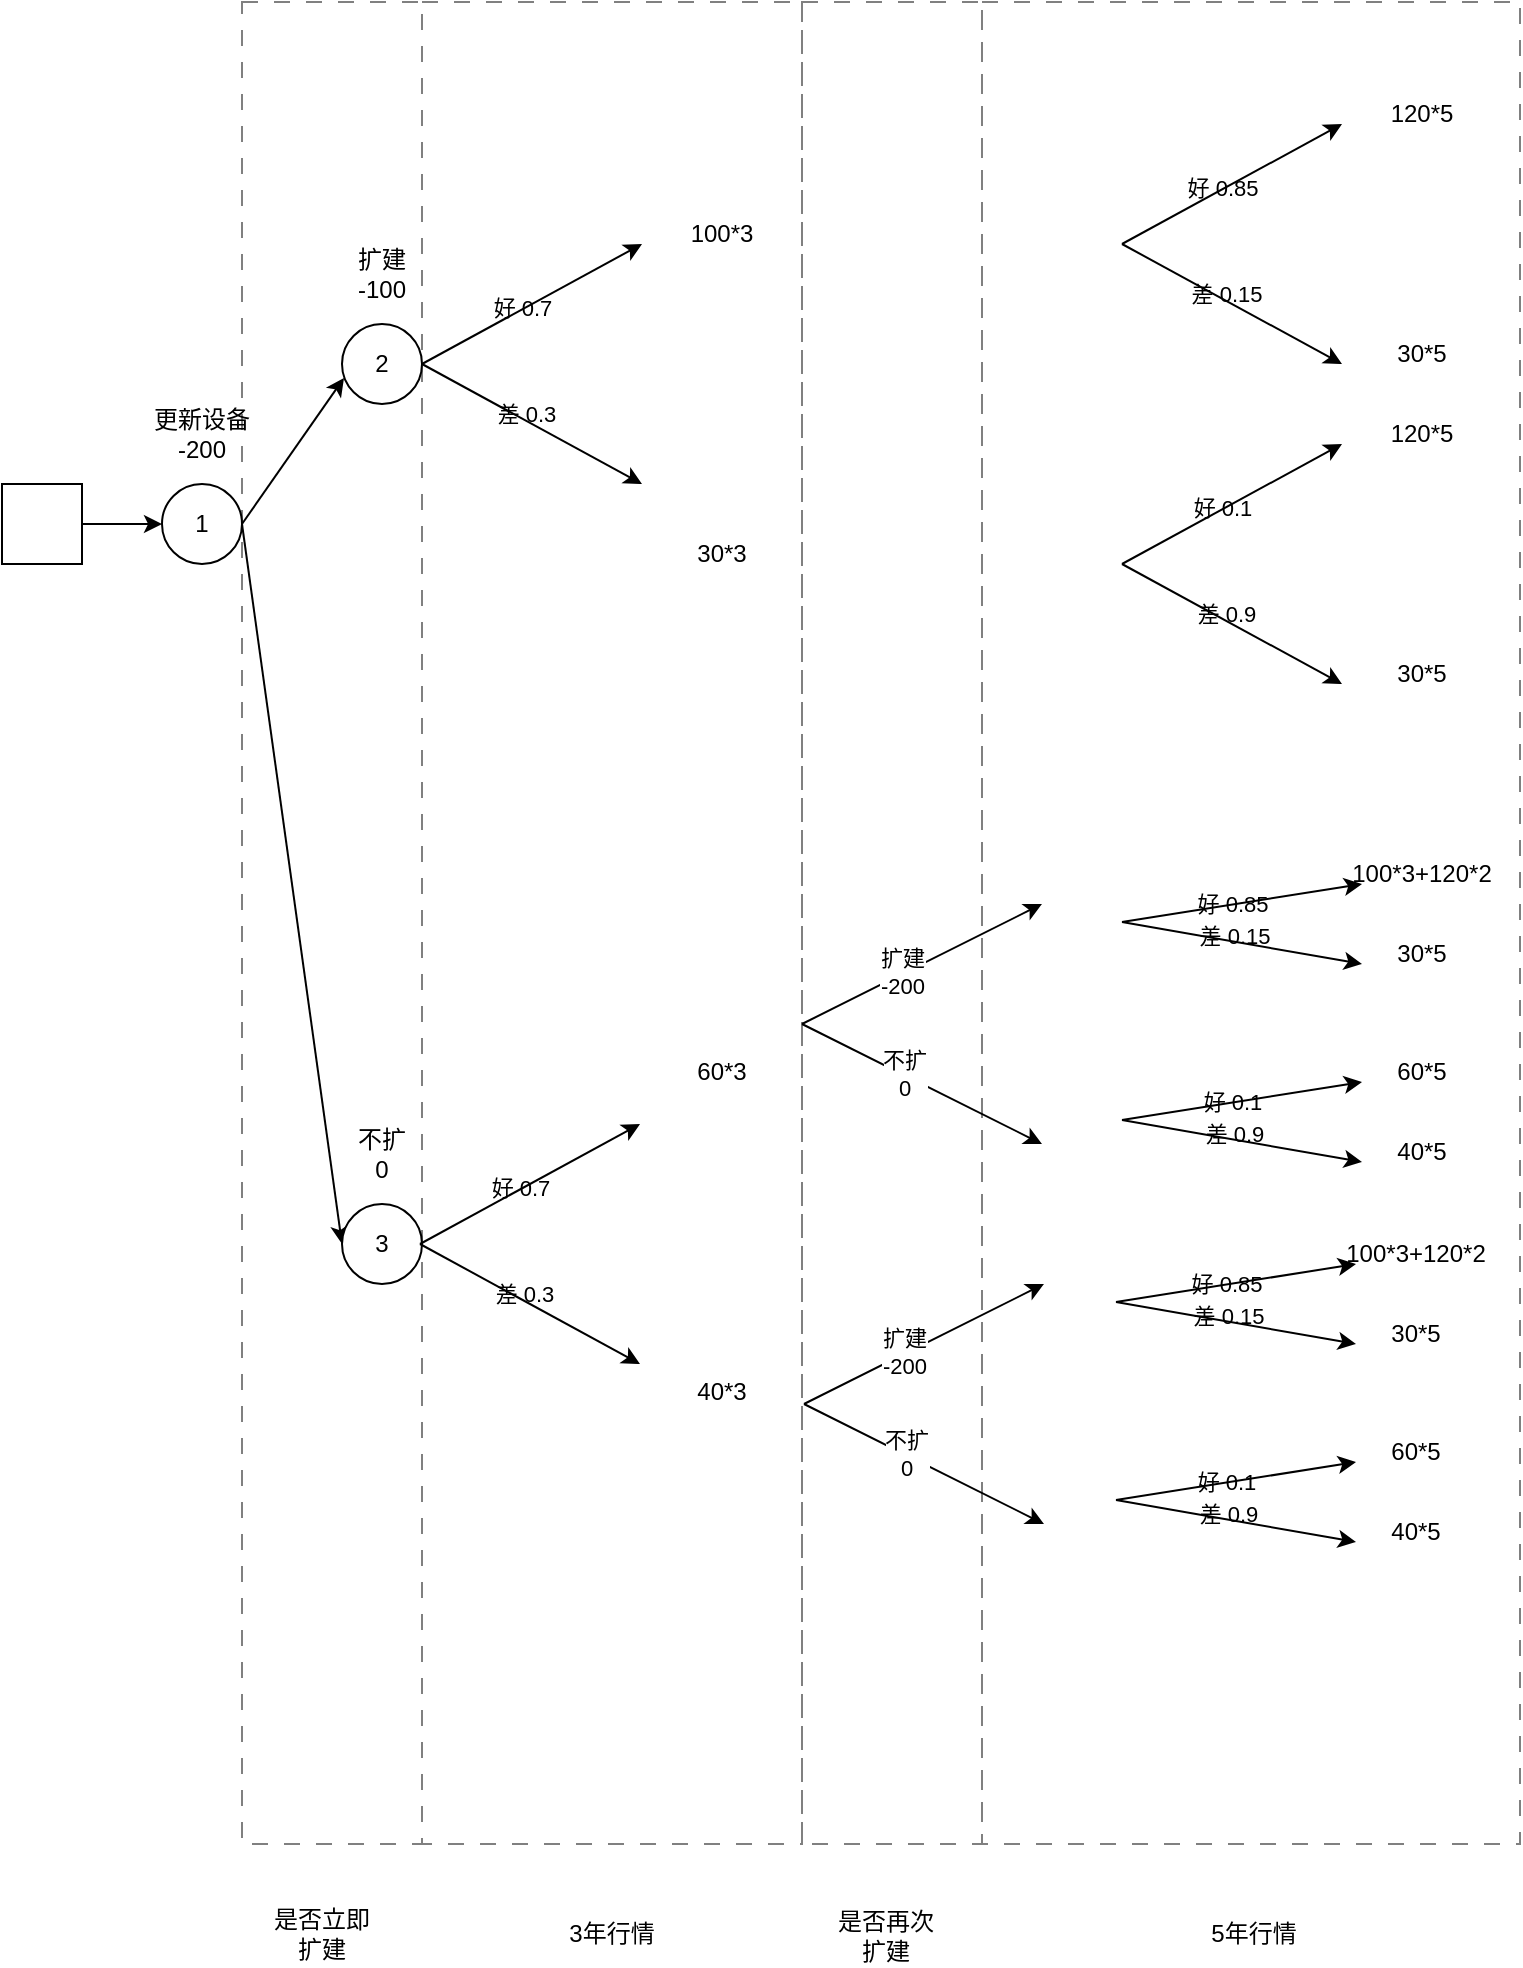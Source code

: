 <mxfile version="22.1.0" type="github">
  <diagram name="第 1 页" id="yJQVINWv8Zk17fUq3llq">
    <mxGraphModel dx="3020" dy="2889" grid="1" gridSize="10" guides="1" tooltips="1" connect="1" arrows="1" fold="1" page="1" pageScale="1" pageWidth="827" pageHeight="1169" math="0" shadow="0">
      <root>
        <mxCell id="0" />
        <mxCell id="1" parent="0" />
        <mxCell id="hX1Yc7hWCkJh4GDTsUoK-111" value="" style="rounded=0;whiteSpace=wrap;html=1;labelBackgroundColor=none;fillColor=none;dashed=1;dashPattern=8 8;strokeColor=#808080;" vertex="1" parent="1">
          <mxGeometry x="530" y="-1" width="269" height="921" as="geometry" />
        </mxCell>
        <mxCell id="hX1Yc7hWCkJh4GDTsUoK-112" value="" style="rounded=0;whiteSpace=wrap;html=1;labelBackgroundColor=none;fillColor=none;dashed=1;dashPattern=8 8;strokeColor=#808080;" vertex="1" parent="1">
          <mxGeometry x="440" y="-1" width="90" height="921" as="geometry" />
        </mxCell>
        <mxCell id="hX1Yc7hWCkJh4GDTsUoK-105" value="" style="rounded=0;whiteSpace=wrap;html=1;labelBackgroundColor=none;fillColor=none;dashed=1;dashPattern=8 8;strokeColor=#808080;" vertex="1" parent="1">
          <mxGeometry x="250" y="-1" width="190" height="921" as="geometry" />
        </mxCell>
        <mxCell id="hX1Yc7hWCkJh4GDTsUoK-35" value="" style="rounded=0;whiteSpace=wrap;html=1;labelBackgroundColor=none;fillColor=none;dashed=1;dashPattern=8 8;strokeColor=#808080;" vertex="1" parent="1">
          <mxGeometry x="160" y="-1" width="90" height="921" as="geometry" />
        </mxCell>
        <mxCell id="hX1Yc7hWCkJh4GDTsUoK-1" value="" style="rounded=0;whiteSpace=wrap;html=1;labelBackgroundColor=none;" vertex="1" parent="1">
          <mxGeometry x="40" y="240" width="40" height="40" as="geometry" />
        </mxCell>
        <mxCell id="hX1Yc7hWCkJh4GDTsUoK-2" value="" style="endArrow=classic;html=1;rounded=0;labelBackgroundColor=none;fontColor=default;" edge="1" parent="1">
          <mxGeometry width="50" height="50" relative="1" as="geometry">
            <mxPoint x="80" y="260" as="sourcePoint" />
            <mxPoint x="120" y="260" as="targetPoint" />
          </mxGeometry>
        </mxCell>
        <mxCell id="hX1Yc7hWCkJh4GDTsUoK-6" value="" style="group;labelBackgroundColor=none;" vertex="1" connectable="0" parent="1">
          <mxGeometry x="110" y="200" width="60" height="80" as="geometry" />
        </mxCell>
        <mxCell id="hX1Yc7hWCkJh4GDTsUoK-3" value="1" style="ellipse;whiteSpace=wrap;html=1;aspect=fixed;labelBackgroundColor=none;" vertex="1" parent="hX1Yc7hWCkJh4GDTsUoK-6">
          <mxGeometry x="10" y="40" width="40" height="40" as="geometry" />
        </mxCell>
        <mxCell id="hX1Yc7hWCkJh4GDTsUoK-5" value="更新设备&lt;br&gt;-200" style="text;html=1;strokeColor=none;fillColor=none;align=center;verticalAlign=middle;whiteSpace=wrap;rounded=0;labelBackgroundColor=none;" vertex="1" parent="hX1Yc7hWCkJh4GDTsUoK-6">
          <mxGeometry width="60" height="30" as="geometry" />
        </mxCell>
        <mxCell id="hX1Yc7hWCkJh4GDTsUoK-18" value="" style="endArrow=classic;html=1;rounded=0;labelBackgroundColor=none;fontColor=default;entryX=0;entryY=0.5;entryDx=0;entryDy=0;" edge="1" parent="hX1Yc7hWCkJh4GDTsUoK-6" target="hX1Yc7hWCkJh4GDTsUoK-11">
          <mxGeometry width="50" height="50" relative="1" as="geometry">
            <mxPoint x="50" y="60" as="sourcePoint" />
            <mxPoint x="100" y="130" as="targetPoint" />
          </mxGeometry>
        </mxCell>
        <mxCell id="hX1Yc7hWCkJh4GDTsUoK-7" value="" style="group;labelBackgroundColor=none;" vertex="1" connectable="0" parent="1">
          <mxGeometry x="200" y="120" width="60" height="80" as="geometry" />
        </mxCell>
        <mxCell id="hX1Yc7hWCkJh4GDTsUoK-8" value="2" style="ellipse;whiteSpace=wrap;html=1;aspect=fixed;labelBackgroundColor=none;" vertex="1" parent="hX1Yc7hWCkJh4GDTsUoK-7">
          <mxGeometry x="10" y="40" width="40" height="40" as="geometry" />
        </mxCell>
        <mxCell id="hX1Yc7hWCkJh4GDTsUoK-9" value="扩建&lt;br&gt;-100" style="text;html=1;strokeColor=none;fillColor=none;align=center;verticalAlign=middle;whiteSpace=wrap;rounded=0;labelBackgroundColor=none;" vertex="1" parent="hX1Yc7hWCkJh4GDTsUoK-7">
          <mxGeometry width="60" height="30" as="geometry" />
        </mxCell>
        <mxCell id="hX1Yc7hWCkJh4GDTsUoK-15" value="" style="endArrow=classic;html=1;rounded=0;entryX=0.025;entryY=0.675;entryDx=0;entryDy=0;entryPerimeter=0;labelBackgroundColor=none;fontColor=default;" edge="1" parent="1" target="hX1Yc7hWCkJh4GDTsUoK-8">
          <mxGeometry width="50" height="50" relative="1" as="geometry">
            <mxPoint x="160" y="260" as="sourcePoint" />
            <mxPoint x="210" y="210" as="targetPoint" />
          </mxGeometry>
        </mxCell>
        <mxCell id="hX1Yc7hWCkJh4GDTsUoK-20" value="" style="endArrow=classic;html=1;rounded=0;labelBackgroundColor=none;fontColor=default;" edge="1" parent="1">
          <mxGeometry width="50" height="50" relative="1" as="geometry">
            <mxPoint x="250" y="180" as="sourcePoint" />
            <mxPoint x="360" y="120" as="targetPoint" />
          </mxGeometry>
        </mxCell>
        <mxCell id="hX1Yc7hWCkJh4GDTsUoK-22" value="好 0.7" style="edgeLabel;html=1;align=center;verticalAlign=middle;resizable=0;points=[];labelBackgroundColor=none;" vertex="1" connectable="0" parent="hX1Yc7hWCkJh4GDTsUoK-20">
          <mxGeometry x="-0.078" y="2" relative="1" as="geometry">
            <mxPoint y="1" as="offset" />
          </mxGeometry>
        </mxCell>
        <mxCell id="hX1Yc7hWCkJh4GDTsUoK-21" value="" style="endArrow=classic;html=1;rounded=0;labelBackgroundColor=none;fontColor=default;" edge="1" parent="1">
          <mxGeometry width="50" height="50" relative="1" as="geometry">
            <mxPoint x="250" y="180" as="sourcePoint" />
            <mxPoint x="360" y="240" as="targetPoint" />
          </mxGeometry>
        </mxCell>
        <mxCell id="hX1Yc7hWCkJh4GDTsUoK-23" value="差 0.3" style="edgeLabel;html=1;align=center;verticalAlign=middle;resizable=0;points=[];labelBackgroundColor=none;" vertex="1" connectable="0" parent="hX1Yc7hWCkJh4GDTsUoK-21">
          <mxGeometry x="-0.08" y="3" relative="1" as="geometry">
            <mxPoint as="offset" />
          </mxGeometry>
        </mxCell>
        <mxCell id="hX1Yc7hWCkJh4GDTsUoK-24" value="" style="endArrow=classic;html=1;rounded=0;labelBackgroundColor=none;fontColor=default;" edge="1" parent="1">
          <mxGeometry width="50" height="50" relative="1" as="geometry">
            <mxPoint x="600" y="120" as="sourcePoint" />
            <mxPoint x="710" y="60" as="targetPoint" />
          </mxGeometry>
        </mxCell>
        <mxCell id="hX1Yc7hWCkJh4GDTsUoK-25" value="好 0.85" style="edgeLabel;html=1;align=center;verticalAlign=middle;resizable=0;points=[];labelBackgroundColor=none;" vertex="1" connectable="0" parent="hX1Yc7hWCkJh4GDTsUoK-24">
          <mxGeometry x="-0.078" y="2" relative="1" as="geometry">
            <mxPoint y="1" as="offset" />
          </mxGeometry>
        </mxCell>
        <mxCell id="hX1Yc7hWCkJh4GDTsUoK-26" value="" style="endArrow=classic;html=1;rounded=0;labelBackgroundColor=none;fontColor=default;" edge="1" parent="1">
          <mxGeometry width="50" height="50" relative="1" as="geometry">
            <mxPoint x="600" y="120" as="sourcePoint" />
            <mxPoint x="710" y="180" as="targetPoint" />
          </mxGeometry>
        </mxCell>
        <mxCell id="hX1Yc7hWCkJh4GDTsUoK-27" value="差 0.15" style="edgeLabel;html=1;align=center;verticalAlign=middle;resizable=0;points=[];labelBackgroundColor=none;" vertex="1" connectable="0" parent="hX1Yc7hWCkJh4GDTsUoK-26">
          <mxGeometry x="-0.08" y="3" relative="1" as="geometry">
            <mxPoint as="offset" />
          </mxGeometry>
        </mxCell>
        <mxCell id="hX1Yc7hWCkJh4GDTsUoK-32" value="100*3" style="text;html=1;strokeColor=none;fillColor=none;align=center;verticalAlign=middle;whiteSpace=wrap;rounded=0;labelBackgroundColor=none;" vertex="1" parent="1">
          <mxGeometry x="370" y="100" width="60" height="30" as="geometry" />
        </mxCell>
        <mxCell id="hX1Yc7hWCkJh4GDTsUoK-33" value="120*5" style="text;html=1;strokeColor=none;fillColor=none;align=center;verticalAlign=middle;whiteSpace=wrap;rounded=0;labelBackgroundColor=none;" vertex="1" parent="1">
          <mxGeometry x="720" y="40" width="60" height="30" as="geometry" />
        </mxCell>
        <mxCell id="hX1Yc7hWCkJh4GDTsUoK-34" value="30*5" style="text;html=1;strokeColor=none;fillColor=none;align=center;verticalAlign=middle;whiteSpace=wrap;rounded=0;labelBackgroundColor=none;" vertex="1" parent="1">
          <mxGeometry x="720" y="160" width="60" height="30" as="geometry" />
        </mxCell>
        <mxCell id="hX1Yc7hWCkJh4GDTsUoK-37" value="是否立即扩建" style="text;html=1;strokeColor=none;fillColor=none;align=center;verticalAlign=middle;whiteSpace=wrap;rounded=0;" vertex="1" parent="1">
          <mxGeometry x="170" y="950" width="60" height="30" as="geometry" />
        </mxCell>
        <mxCell id="hX1Yc7hWCkJh4GDTsUoK-38" value="" style="endArrow=classic;html=1;rounded=0;labelBackgroundColor=none;fontColor=default;" edge="1" parent="1">
          <mxGeometry width="50" height="50" relative="1" as="geometry">
            <mxPoint x="600" y="280" as="sourcePoint" />
            <mxPoint x="710" y="220" as="targetPoint" />
          </mxGeometry>
        </mxCell>
        <mxCell id="hX1Yc7hWCkJh4GDTsUoK-39" value="好 0.1" style="edgeLabel;html=1;align=center;verticalAlign=middle;resizable=0;points=[];labelBackgroundColor=none;" vertex="1" connectable="0" parent="hX1Yc7hWCkJh4GDTsUoK-38">
          <mxGeometry x="-0.078" y="2" relative="1" as="geometry">
            <mxPoint y="1" as="offset" />
          </mxGeometry>
        </mxCell>
        <mxCell id="hX1Yc7hWCkJh4GDTsUoK-40" value="" style="endArrow=classic;html=1;rounded=0;labelBackgroundColor=none;fontColor=default;" edge="1" parent="1">
          <mxGeometry width="50" height="50" relative="1" as="geometry">
            <mxPoint x="600" y="280" as="sourcePoint" />
            <mxPoint x="710" y="340" as="targetPoint" />
          </mxGeometry>
        </mxCell>
        <mxCell id="hX1Yc7hWCkJh4GDTsUoK-41" value="差 0.9" style="edgeLabel;html=1;align=center;verticalAlign=middle;resizable=0;points=[];labelBackgroundColor=none;" vertex="1" connectable="0" parent="hX1Yc7hWCkJh4GDTsUoK-40">
          <mxGeometry x="-0.08" y="3" relative="1" as="geometry">
            <mxPoint as="offset" />
          </mxGeometry>
        </mxCell>
        <mxCell id="hX1Yc7hWCkJh4GDTsUoK-42" value="30*3" style="text;html=1;strokeColor=none;fillColor=none;align=center;verticalAlign=middle;whiteSpace=wrap;rounded=0;labelBackgroundColor=none;" vertex="1" parent="1">
          <mxGeometry x="370" y="260" width="60" height="30" as="geometry" />
        </mxCell>
        <mxCell id="hX1Yc7hWCkJh4GDTsUoK-43" value="120*5" style="text;html=1;strokeColor=none;fillColor=none;align=center;verticalAlign=middle;whiteSpace=wrap;rounded=0;labelBackgroundColor=none;" vertex="1" parent="1">
          <mxGeometry x="720" y="200" width="60" height="30" as="geometry" />
        </mxCell>
        <mxCell id="hX1Yc7hWCkJh4GDTsUoK-44" value="30*5" style="text;html=1;strokeColor=none;fillColor=none;align=center;verticalAlign=middle;whiteSpace=wrap;rounded=0;labelBackgroundColor=none;" vertex="1" parent="1">
          <mxGeometry x="720" y="320" width="60" height="30" as="geometry" />
        </mxCell>
        <mxCell id="hX1Yc7hWCkJh4GDTsUoK-10" value="" style="group;labelBackgroundColor=none;" vertex="1" connectable="0" parent="1">
          <mxGeometry x="200" y="560" width="60" height="80" as="geometry" />
        </mxCell>
        <mxCell id="hX1Yc7hWCkJh4GDTsUoK-11" value="3" style="ellipse;whiteSpace=wrap;html=1;aspect=fixed;labelBackgroundColor=none;" vertex="1" parent="hX1Yc7hWCkJh4GDTsUoK-10">
          <mxGeometry x="10" y="40" width="40" height="40" as="geometry" />
        </mxCell>
        <mxCell id="hX1Yc7hWCkJh4GDTsUoK-12" value="不扩&lt;br&gt;0" style="text;html=1;strokeColor=none;fillColor=none;align=center;verticalAlign=middle;whiteSpace=wrap;rounded=0;labelBackgroundColor=none;" vertex="1" parent="hX1Yc7hWCkJh4GDTsUoK-10">
          <mxGeometry width="60" height="30" as="geometry" />
        </mxCell>
        <mxCell id="hX1Yc7hWCkJh4GDTsUoK-48" value="" style="endArrow=classic;html=1;rounded=0;labelBackgroundColor=none;fontColor=default;" edge="1" parent="1">
          <mxGeometry width="50" height="50" relative="1" as="geometry">
            <mxPoint x="249" y="620" as="sourcePoint" />
            <mxPoint x="359" y="560" as="targetPoint" />
          </mxGeometry>
        </mxCell>
        <mxCell id="hX1Yc7hWCkJh4GDTsUoK-49" value="好 0.7" style="edgeLabel;html=1;align=center;verticalAlign=middle;resizable=0;points=[];labelBackgroundColor=none;" vertex="1" connectable="0" parent="hX1Yc7hWCkJh4GDTsUoK-48">
          <mxGeometry x="-0.078" y="2" relative="1" as="geometry">
            <mxPoint y="1" as="offset" />
          </mxGeometry>
        </mxCell>
        <mxCell id="hX1Yc7hWCkJh4GDTsUoK-50" value="" style="endArrow=classic;html=1;rounded=0;labelBackgroundColor=none;fontColor=default;" edge="1" parent="1">
          <mxGeometry width="50" height="50" relative="1" as="geometry">
            <mxPoint x="249" y="620" as="sourcePoint" />
            <mxPoint x="359" y="680" as="targetPoint" />
          </mxGeometry>
        </mxCell>
        <mxCell id="hX1Yc7hWCkJh4GDTsUoK-51" value="差 0.3" style="edgeLabel;html=1;align=center;verticalAlign=middle;resizable=0;points=[];labelBackgroundColor=none;" vertex="1" connectable="0" parent="hX1Yc7hWCkJh4GDTsUoK-50">
          <mxGeometry x="-0.08" y="3" relative="1" as="geometry">
            <mxPoint as="offset" />
          </mxGeometry>
        </mxCell>
        <mxCell id="hX1Yc7hWCkJh4GDTsUoK-52" value="60*3" style="text;html=1;strokeColor=none;fillColor=none;align=center;verticalAlign=middle;whiteSpace=wrap;rounded=0;labelBackgroundColor=none;" vertex="1" parent="1">
          <mxGeometry x="370" y="519" width="60" height="30" as="geometry" />
        </mxCell>
        <mxCell id="hX1Yc7hWCkJh4GDTsUoK-53" value="40*3" style="text;html=1;strokeColor=none;fillColor=none;align=center;verticalAlign=middle;whiteSpace=wrap;rounded=0;labelBackgroundColor=none;" vertex="1" parent="1">
          <mxGeometry x="370" y="679" width="60" height="30" as="geometry" />
        </mxCell>
        <mxCell id="hX1Yc7hWCkJh4GDTsUoK-54" value="" style="endArrow=classic;html=1;rounded=0;" edge="1" parent="1">
          <mxGeometry width="50" height="50" relative="1" as="geometry">
            <mxPoint x="440" y="510" as="sourcePoint" />
            <mxPoint x="560" y="450" as="targetPoint" />
          </mxGeometry>
        </mxCell>
        <mxCell id="hX1Yc7hWCkJh4GDTsUoK-55" value="扩建&lt;br&gt;-200" style="edgeLabel;html=1;align=center;verticalAlign=middle;resizable=0;points=[];" vertex="1" connectable="0" parent="hX1Yc7hWCkJh4GDTsUoK-54">
          <mxGeometry x="-0.156" y="1" relative="1" as="geometry">
            <mxPoint as="offset" />
          </mxGeometry>
        </mxCell>
        <mxCell id="hX1Yc7hWCkJh4GDTsUoK-57" value="" style="endArrow=classic;html=1;rounded=0;" edge="1" parent="1">
          <mxGeometry width="50" height="50" relative="1" as="geometry">
            <mxPoint x="440" y="510" as="sourcePoint" />
            <mxPoint x="560" y="570" as="targetPoint" />
          </mxGeometry>
        </mxCell>
        <mxCell id="hX1Yc7hWCkJh4GDTsUoK-58" value="不扩&lt;br&gt;0" style="edgeLabel;html=1;align=center;verticalAlign=middle;resizable=0;points=[];" vertex="1" connectable="0" parent="hX1Yc7hWCkJh4GDTsUoK-57">
          <mxGeometry x="-0.156" y="1" relative="1" as="geometry">
            <mxPoint as="offset" />
          </mxGeometry>
        </mxCell>
        <mxCell id="hX1Yc7hWCkJh4GDTsUoK-61" value="" style="endArrow=classic;html=1;rounded=0;labelBackgroundColor=none;fontColor=default;" edge="1" parent="1">
          <mxGeometry width="50" height="50" relative="1" as="geometry">
            <mxPoint x="600" y="459" as="sourcePoint" />
            <mxPoint x="720" y="440" as="targetPoint" />
          </mxGeometry>
        </mxCell>
        <mxCell id="hX1Yc7hWCkJh4GDTsUoK-62" value="好 0.85" style="edgeLabel;html=1;align=center;verticalAlign=middle;resizable=0;points=[];labelBackgroundColor=none;" vertex="1" connectable="0" parent="hX1Yc7hWCkJh4GDTsUoK-61">
          <mxGeometry x="-0.078" y="2" relative="1" as="geometry">
            <mxPoint y="1" as="offset" />
          </mxGeometry>
        </mxCell>
        <mxCell id="hX1Yc7hWCkJh4GDTsUoK-63" value="" style="endArrow=classic;html=1;rounded=0;labelBackgroundColor=none;fontColor=default;" edge="1" parent="1">
          <mxGeometry width="50" height="50" relative="1" as="geometry">
            <mxPoint x="600" y="459" as="sourcePoint" />
            <mxPoint x="720" y="480" as="targetPoint" />
          </mxGeometry>
        </mxCell>
        <mxCell id="hX1Yc7hWCkJh4GDTsUoK-64" value="差 0.15" style="edgeLabel;html=1;align=center;verticalAlign=middle;resizable=0;points=[];labelBackgroundColor=none;" vertex="1" connectable="0" parent="hX1Yc7hWCkJh4GDTsUoK-63">
          <mxGeometry x="-0.08" y="3" relative="1" as="geometry">
            <mxPoint as="offset" />
          </mxGeometry>
        </mxCell>
        <mxCell id="hX1Yc7hWCkJh4GDTsUoK-65" value="100*3+120*2" style="text;html=1;strokeColor=none;fillColor=none;align=center;verticalAlign=middle;whiteSpace=wrap;rounded=0;labelBackgroundColor=none;" vertex="1" parent="1">
          <mxGeometry x="720" y="420" width="60" height="30" as="geometry" />
        </mxCell>
        <mxCell id="hX1Yc7hWCkJh4GDTsUoK-66" value="30*5" style="text;html=1;strokeColor=none;fillColor=none;align=center;verticalAlign=middle;whiteSpace=wrap;rounded=0;labelBackgroundColor=none;" vertex="1" parent="1">
          <mxGeometry x="720" y="460" width="60" height="30" as="geometry" />
        </mxCell>
        <mxCell id="hX1Yc7hWCkJh4GDTsUoK-67" value="" style="endArrow=classic;html=1;rounded=0;labelBackgroundColor=none;fontColor=default;" edge="1" parent="1">
          <mxGeometry width="50" height="50" relative="1" as="geometry">
            <mxPoint x="600" y="558" as="sourcePoint" />
            <mxPoint x="720" y="539" as="targetPoint" />
          </mxGeometry>
        </mxCell>
        <mxCell id="hX1Yc7hWCkJh4GDTsUoK-68" value="好 0.1" style="edgeLabel;html=1;align=center;verticalAlign=middle;resizable=0;points=[];labelBackgroundColor=none;" vertex="1" connectable="0" parent="hX1Yc7hWCkJh4GDTsUoK-67">
          <mxGeometry x="-0.078" y="2" relative="1" as="geometry">
            <mxPoint y="1" as="offset" />
          </mxGeometry>
        </mxCell>
        <mxCell id="hX1Yc7hWCkJh4GDTsUoK-69" value="" style="endArrow=classic;html=1;rounded=0;labelBackgroundColor=none;fontColor=default;" edge="1" parent="1">
          <mxGeometry width="50" height="50" relative="1" as="geometry">
            <mxPoint x="600" y="558" as="sourcePoint" />
            <mxPoint x="720" y="579" as="targetPoint" />
          </mxGeometry>
        </mxCell>
        <mxCell id="hX1Yc7hWCkJh4GDTsUoK-70" value="差 0.9" style="edgeLabel;html=1;align=center;verticalAlign=middle;resizable=0;points=[];labelBackgroundColor=none;" vertex="1" connectable="0" parent="hX1Yc7hWCkJh4GDTsUoK-69">
          <mxGeometry x="-0.08" y="3" relative="1" as="geometry">
            <mxPoint as="offset" />
          </mxGeometry>
        </mxCell>
        <mxCell id="hX1Yc7hWCkJh4GDTsUoK-71" value="60*5" style="text;html=1;strokeColor=none;fillColor=none;align=center;verticalAlign=middle;whiteSpace=wrap;rounded=0;labelBackgroundColor=none;" vertex="1" parent="1">
          <mxGeometry x="720" y="519" width="60" height="30" as="geometry" />
        </mxCell>
        <mxCell id="hX1Yc7hWCkJh4GDTsUoK-72" value="40*5" style="text;html=1;strokeColor=none;fillColor=none;align=center;verticalAlign=middle;whiteSpace=wrap;rounded=0;labelBackgroundColor=none;" vertex="1" parent="1">
          <mxGeometry x="720" y="559" width="60" height="30" as="geometry" />
        </mxCell>
        <mxCell id="hX1Yc7hWCkJh4GDTsUoK-88" value="" style="endArrow=classic;html=1;rounded=0;" edge="1" parent="1">
          <mxGeometry width="50" height="50" relative="1" as="geometry">
            <mxPoint x="441" y="700" as="sourcePoint" />
            <mxPoint x="561" y="640" as="targetPoint" />
          </mxGeometry>
        </mxCell>
        <mxCell id="hX1Yc7hWCkJh4GDTsUoK-89" value="扩建&lt;br&gt;-200" style="edgeLabel;html=1;align=center;verticalAlign=middle;resizable=0;points=[];" vertex="1" connectable="0" parent="hX1Yc7hWCkJh4GDTsUoK-88">
          <mxGeometry x="-0.156" y="1" relative="1" as="geometry">
            <mxPoint as="offset" />
          </mxGeometry>
        </mxCell>
        <mxCell id="hX1Yc7hWCkJh4GDTsUoK-90" value="" style="endArrow=classic;html=1;rounded=0;" edge="1" parent="1">
          <mxGeometry width="50" height="50" relative="1" as="geometry">
            <mxPoint x="441" y="700" as="sourcePoint" />
            <mxPoint x="561" y="760" as="targetPoint" />
          </mxGeometry>
        </mxCell>
        <mxCell id="hX1Yc7hWCkJh4GDTsUoK-91" value="不扩&lt;br&gt;0" style="edgeLabel;html=1;align=center;verticalAlign=middle;resizable=0;points=[];" vertex="1" connectable="0" parent="hX1Yc7hWCkJh4GDTsUoK-90">
          <mxGeometry x="-0.156" y="1" relative="1" as="geometry">
            <mxPoint as="offset" />
          </mxGeometry>
        </mxCell>
        <mxCell id="hX1Yc7hWCkJh4GDTsUoK-92" value="" style="endArrow=classic;html=1;rounded=0;labelBackgroundColor=none;fontColor=default;" edge="1" parent="1">
          <mxGeometry width="50" height="50" relative="1" as="geometry">
            <mxPoint x="597" y="649" as="sourcePoint" />
            <mxPoint x="717" y="630" as="targetPoint" />
          </mxGeometry>
        </mxCell>
        <mxCell id="hX1Yc7hWCkJh4GDTsUoK-93" value="好 0.85" style="edgeLabel;html=1;align=center;verticalAlign=middle;resizable=0;points=[];labelBackgroundColor=none;" vertex="1" connectable="0" parent="hX1Yc7hWCkJh4GDTsUoK-92">
          <mxGeometry x="-0.078" y="2" relative="1" as="geometry">
            <mxPoint y="1" as="offset" />
          </mxGeometry>
        </mxCell>
        <mxCell id="hX1Yc7hWCkJh4GDTsUoK-94" value="" style="endArrow=classic;html=1;rounded=0;labelBackgroundColor=none;fontColor=default;" edge="1" parent="1">
          <mxGeometry width="50" height="50" relative="1" as="geometry">
            <mxPoint x="597" y="649" as="sourcePoint" />
            <mxPoint x="717" y="670" as="targetPoint" />
          </mxGeometry>
        </mxCell>
        <mxCell id="hX1Yc7hWCkJh4GDTsUoK-95" value="差 0.15" style="edgeLabel;html=1;align=center;verticalAlign=middle;resizable=0;points=[];labelBackgroundColor=none;" vertex="1" connectable="0" parent="hX1Yc7hWCkJh4GDTsUoK-94">
          <mxGeometry x="-0.08" y="3" relative="1" as="geometry">
            <mxPoint as="offset" />
          </mxGeometry>
        </mxCell>
        <mxCell id="hX1Yc7hWCkJh4GDTsUoK-96" value="100*3+120*2" style="text;html=1;strokeColor=none;fillColor=none;align=center;verticalAlign=middle;whiteSpace=wrap;rounded=0;labelBackgroundColor=none;" vertex="1" parent="1">
          <mxGeometry x="717" y="610" width="60" height="30" as="geometry" />
        </mxCell>
        <mxCell id="hX1Yc7hWCkJh4GDTsUoK-97" value="30*5" style="text;html=1;strokeColor=none;fillColor=none;align=center;verticalAlign=middle;whiteSpace=wrap;rounded=0;labelBackgroundColor=none;" vertex="1" parent="1">
          <mxGeometry x="717" y="650" width="60" height="30" as="geometry" />
        </mxCell>
        <mxCell id="hX1Yc7hWCkJh4GDTsUoK-98" value="" style="endArrow=classic;html=1;rounded=0;labelBackgroundColor=none;fontColor=default;" edge="1" parent="1">
          <mxGeometry width="50" height="50" relative="1" as="geometry">
            <mxPoint x="597" y="748" as="sourcePoint" />
            <mxPoint x="717" y="729" as="targetPoint" />
          </mxGeometry>
        </mxCell>
        <mxCell id="hX1Yc7hWCkJh4GDTsUoK-99" value="好 0.1" style="edgeLabel;html=1;align=center;verticalAlign=middle;resizable=0;points=[];labelBackgroundColor=none;" vertex="1" connectable="0" parent="hX1Yc7hWCkJh4GDTsUoK-98">
          <mxGeometry x="-0.078" y="2" relative="1" as="geometry">
            <mxPoint y="1" as="offset" />
          </mxGeometry>
        </mxCell>
        <mxCell id="hX1Yc7hWCkJh4GDTsUoK-100" value="" style="endArrow=classic;html=1;rounded=0;labelBackgroundColor=none;fontColor=default;" edge="1" parent="1">
          <mxGeometry width="50" height="50" relative="1" as="geometry">
            <mxPoint x="597" y="748" as="sourcePoint" />
            <mxPoint x="717" y="769" as="targetPoint" />
          </mxGeometry>
        </mxCell>
        <mxCell id="hX1Yc7hWCkJh4GDTsUoK-101" value="差 0.9" style="edgeLabel;html=1;align=center;verticalAlign=middle;resizable=0;points=[];labelBackgroundColor=none;" vertex="1" connectable="0" parent="hX1Yc7hWCkJh4GDTsUoK-100">
          <mxGeometry x="-0.08" y="3" relative="1" as="geometry">
            <mxPoint as="offset" />
          </mxGeometry>
        </mxCell>
        <mxCell id="hX1Yc7hWCkJh4GDTsUoK-102" value="60*5" style="text;html=1;strokeColor=none;fillColor=none;align=center;verticalAlign=middle;whiteSpace=wrap;rounded=0;labelBackgroundColor=none;" vertex="1" parent="1">
          <mxGeometry x="717" y="709" width="60" height="30" as="geometry" />
        </mxCell>
        <mxCell id="hX1Yc7hWCkJh4GDTsUoK-103" value="40*5" style="text;html=1;strokeColor=none;fillColor=none;align=center;verticalAlign=middle;whiteSpace=wrap;rounded=0;labelBackgroundColor=none;" vertex="1" parent="1">
          <mxGeometry x="717" y="749" width="60" height="30" as="geometry" />
        </mxCell>
        <mxCell id="hX1Yc7hWCkJh4GDTsUoK-106" value="3年行情" style="text;html=1;strokeColor=none;fillColor=none;align=center;verticalAlign=middle;whiteSpace=wrap;rounded=0;" vertex="1" parent="1">
          <mxGeometry x="315" y="950" width="60" height="30" as="geometry" />
        </mxCell>
        <mxCell id="hX1Yc7hWCkJh4GDTsUoK-109" value="是否再次扩建" style="text;html=1;strokeColor=none;fillColor=none;align=center;verticalAlign=middle;whiteSpace=wrap;rounded=0;" vertex="1" parent="1">
          <mxGeometry x="452" y="951" width="60" height="30" as="geometry" />
        </mxCell>
        <mxCell id="hX1Yc7hWCkJh4GDTsUoK-110" value="5年行情" style="text;html=1;strokeColor=none;fillColor=none;align=center;verticalAlign=middle;whiteSpace=wrap;rounded=0;" vertex="1" parent="1">
          <mxGeometry x="635.5" y="950" width="60" height="30" as="geometry" />
        </mxCell>
      </root>
    </mxGraphModel>
  </diagram>
</mxfile>
